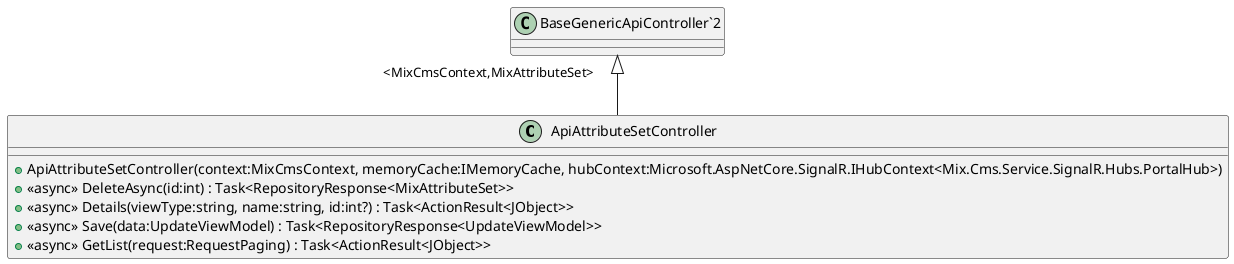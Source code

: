 @startuml
class ApiAttributeSetController {
    + ApiAttributeSetController(context:MixCmsContext, memoryCache:IMemoryCache, hubContext:Microsoft.AspNetCore.SignalR.IHubContext<Mix.Cms.Service.SignalR.Hubs.PortalHub>)
    + <<async>> DeleteAsync(id:int) : Task<RepositoryResponse<MixAttributeSet>>
    + <<async>> Details(viewType:string, name:string, id:int?) : Task<ActionResult<JObject>>
    + <<async>> Save(data:UpdateViewModel) : Task<RepositoryResponse<UpdateViewModel>>
    + <<async>> GetList(request:RequestPaging) : Task<ActionResult<JObject>>
}
"BaseGenericApiController`2" "<MixCmsContext,MixAttributeSet>" <|-- ApiAttributeSetController
@enduml
